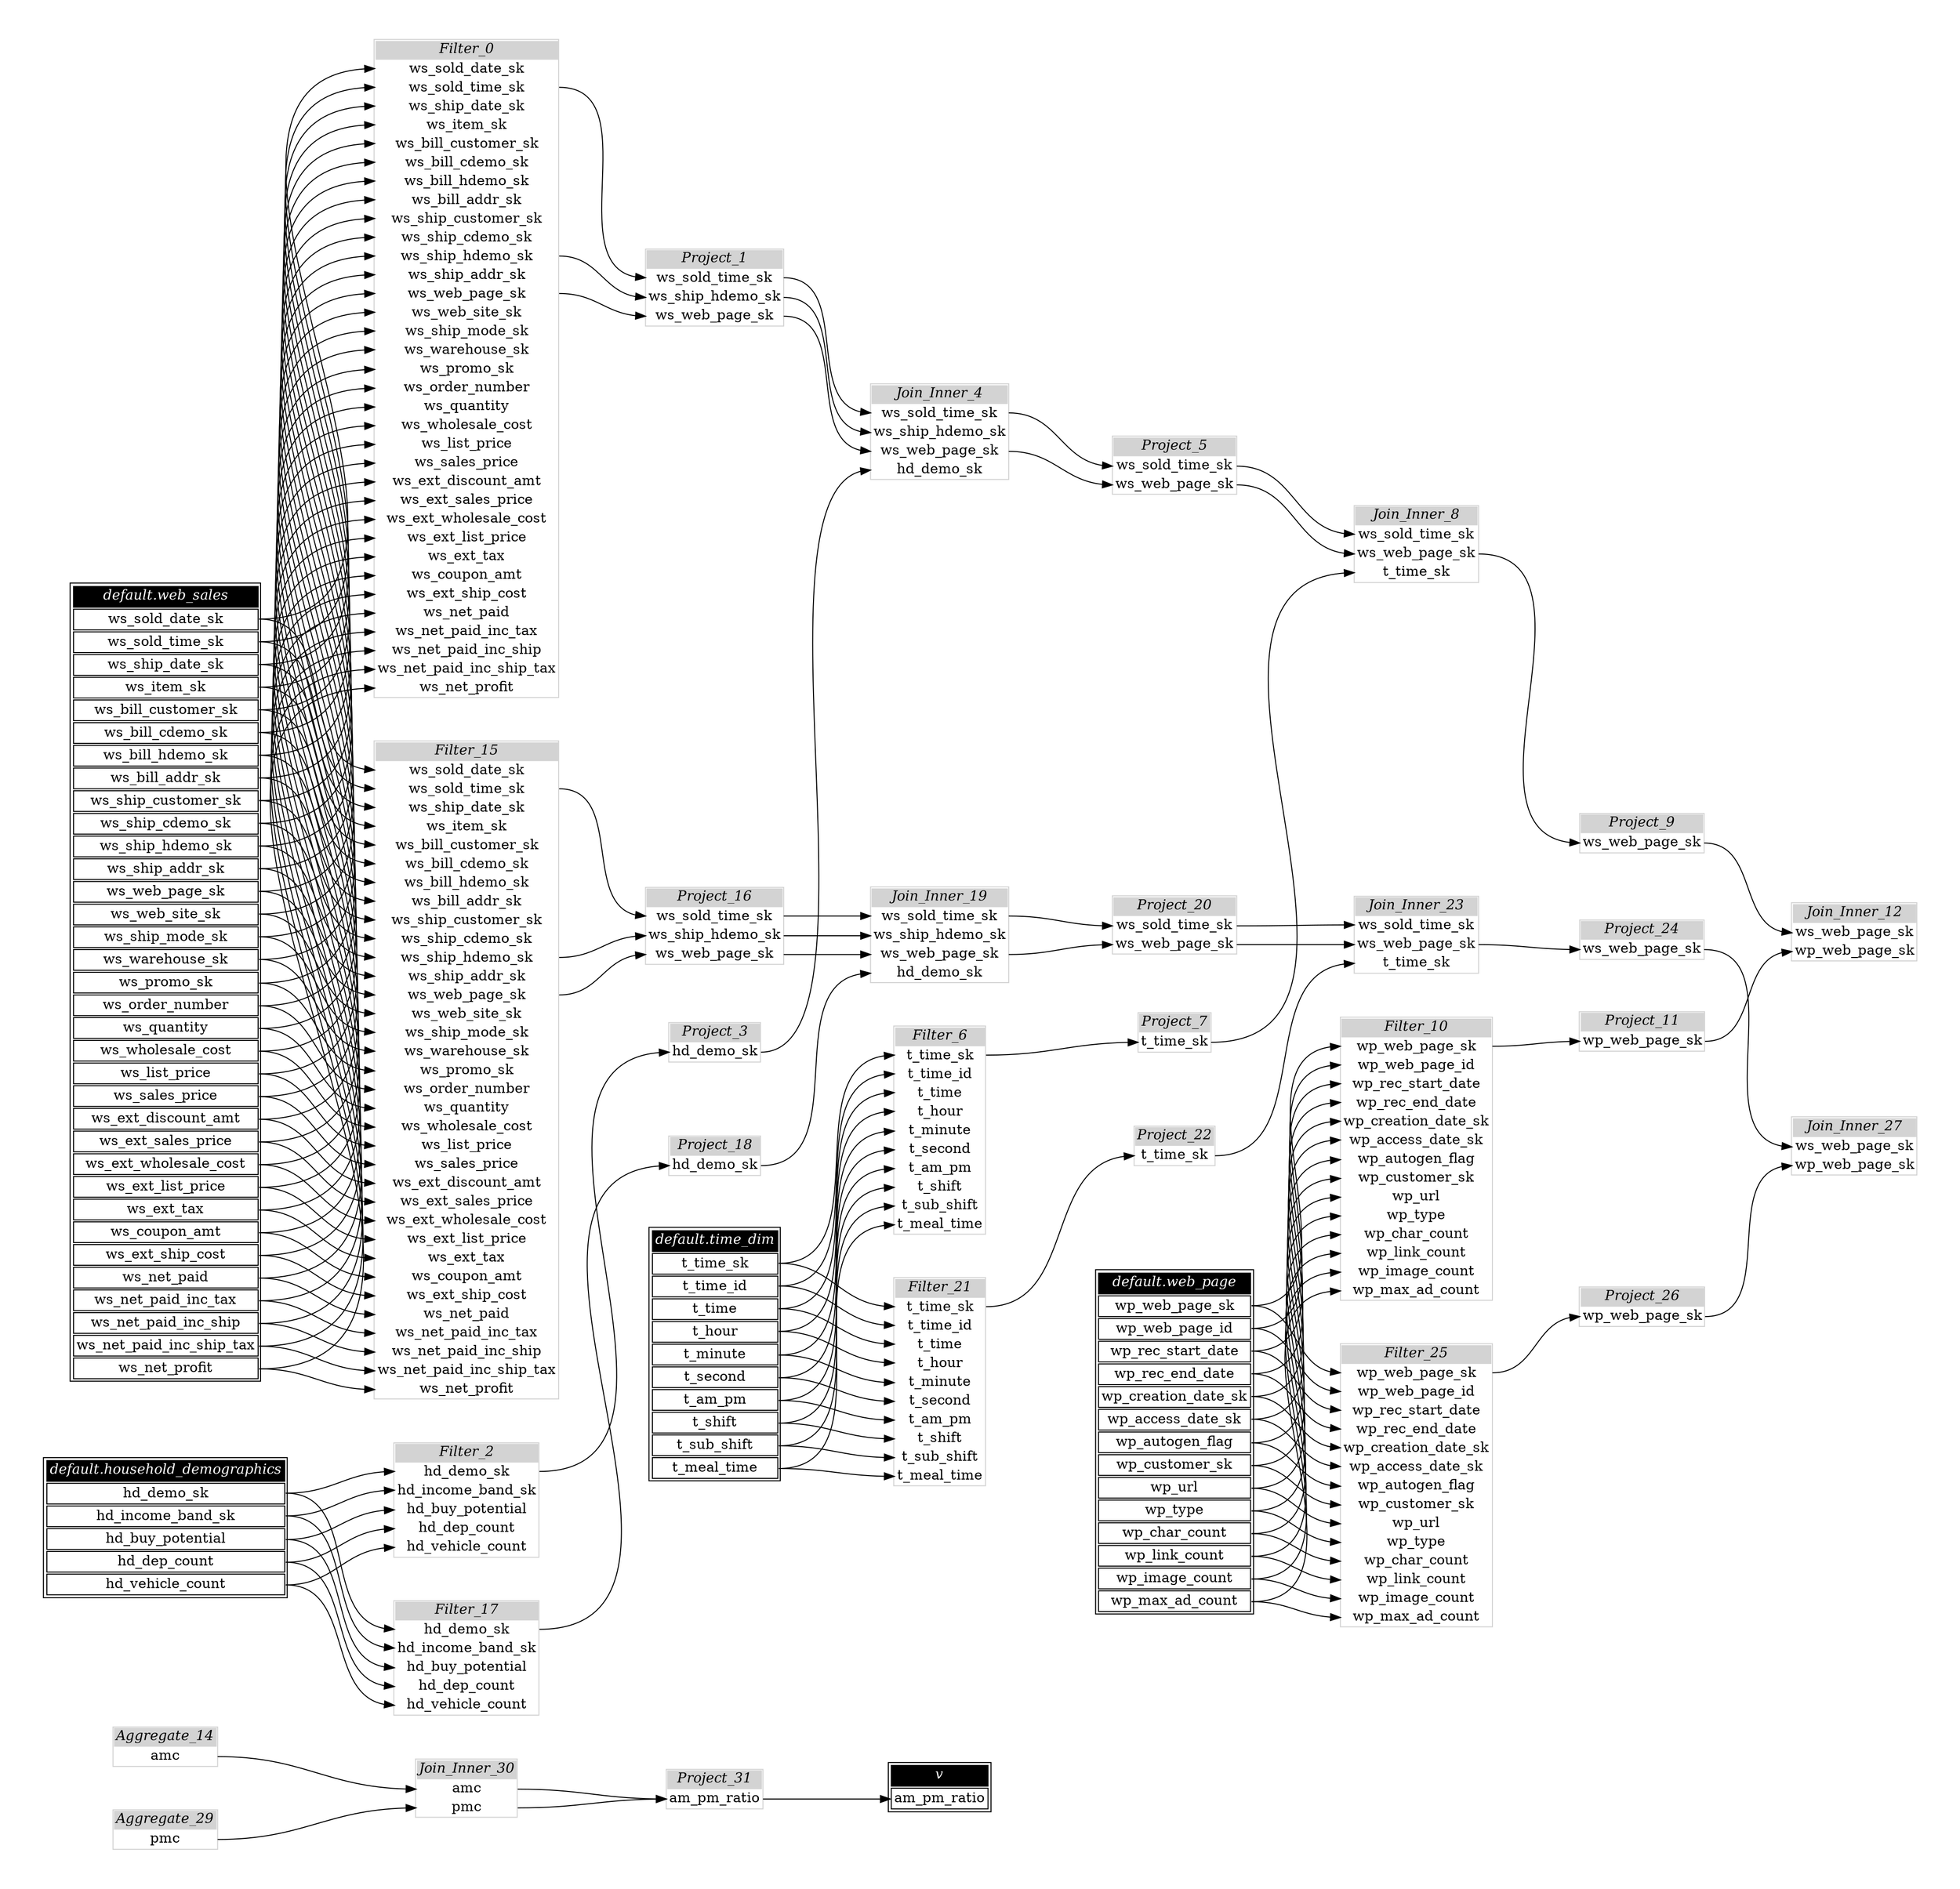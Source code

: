 // Automatically generated by TPCDSFlowTestSuite


digraph {
  graph [pad="0.5" nodesep="0.5" ranksep="1" fontname="Helvetica" rankdir=LR];
  node [shape=plaintext]

  
"Aggregate_14" [label=<
<table color="lightgray" border="1" cellborder="0" cellspacing="0">
  <tr><td bgcolor="lightgray" port="nodeName"><i>Aggregate_14</i></td></tr>
  <tr><td port="0">amc</td></tr>
</table>>];
       

"Aggregate_29" [label=<
<table color="lightgray" border="1" cellborder="0" cellspacing="0">
  <tr><td bgcolor="lightgray" port="nodeName"><i>Aggregate_29</i></td></tr>
  <tr><td port="0">pmc</td></tr>
</table>>];
       

"Filter_0" [label=<
<table color="lightgray" border="1" cellborder="0" cellspacing="0">
  <tr><td bgcolor="lightgray" port="nodeName"><i>Filter_0</i></td></tr>
  <tr><td port="0">ws_sold_date_sk</td></tr>
<tr><td port="1">ws_sold_time_sk</td></tr>
<tr><td port="2">ws_ship_date_sk</td></tr>
<tr><td port="3">ws_item_sk</td></tr>
<tr><td port="4">ws_bill_customer_sk</td></tr>
<tr><td port="5">ws_bill_cdemo_sk</td></tr>
<tr><td port="6">ws_bill_hdemo_sk</td></tr>
<tr><td port="7">ws_bill_addr_sk</td></tr>
<tr><td port="8">ws_ship_customer_sk</td></tr>
<tr><td port="9">ws_ship_cdemo_sk</td></tr>
<tr><td port="10">ws_ship_hdemo_sk</td></tr>
<tr><td port="11">ws_ship_addr_sk</td></tr>
<tr><td port="12">ws_web_page_sk</td></tr>
<tr><td port="13">ws_web_site_sk</td></tr>
<tr><td port="14">ws_ship_mode_sk</td></tr>
<tr><td port="15">ws_warehouse_sk</td></tr>
<tr><td port="16">ws_promo_sk</td></tr>
<tr><td port="17">ws_order_number</td></tr>
<tr><td port="18">ws_quantity</td></tr>
<tr><td port="19">ws_wholesale_cost</td></tr>
<tr><td port="20">ws_list_price</td></tr>
<tr><td port="21">ws_sales_price</td></tr>
<tr><td port="22">ws_ext_discount_amt</td></tr>
<tr><td port="23">ws_ext_sales_price</td></tr>
<tr><td port="24">ws_ext_wholesale_cost</td></tr>
<tr><td port="25">ws_ext_list_price</td></tr>
<tr><td port="26">ws_ext_tax</td></tr>
<tr><td port="27">ws_coupon_amt</td></tr>
<tr><td port="28">ws_ext_ship_cost</td></tr>
<tr><td port="29">ws_net_paid</td></tr>
<tr><td port="30">ws_net_paid_inc_tax</td></tr>
<tr><td port="31">ws_net_paid_inc_ship</td></tr>
<tr><td port="32">ws_net_paid_inc_ship_tax</td></tr>
<tr><td port="33">ws_net_profit</td></tr>
</table>>];
       

"Filter_10" [label=<
<table color="lightgray" border="1" cellborder="0" cellspacing="0">
  <tr><td bgcolor="lightgray" port="nodeName"><i>Filter_10</i></td></tr>
  <tr><td port="0">wp_web_page_sk</td></tr>
<tr><td port="1">wp_web_page_id</td></tr>
<tr><td port="2">wp_rec_start_date</td></tr>
<tr><td port="3">wp_rec_end_date</td></tr>
<tr><td port="4">wp_creation_date_sk</td></tr>
<tr><td port="5">wp_access_date_sk</td></tr>
<tr><td port="6">wp_autogen_flag</td></tr>
<tr><td port="7">wp_customer_sk</td></tr>
<tr><td port="8">wp_url</td></tr>
<tr><td port="9">wp_type</td></tr>
<tr><td port="10">wp_char_count</td></tr>
<tr><td port="11">wp_link_count</td></tr>
<tr><td port="12">wp_image_count</td></tr>
<tr><td port="13">wp_max_ad_count</td></tr>
</table>>];
       

"Filter_15" [label=<
<table color="lightgray" border="1" cellborder="0" cellspacing="0">
  <tr><td bgcolor="lightgray" port="nodeName"><i>Filter_15</i></td></tr>
  <tr><td port="0">ws_sold_date_sk</td></tr>
<tr><td port="1">ws_sold_time_sk</td></tr>
<tr><td port="2">ws_ship_date_sk</td></tr>
<tr><td port="3">ws_item_sk</td></tr>
<tr><td port="4">ws_bill_customer_sk</td></tr>
<tr><td port="5">ws_bill_cdemo_sk</td></tr>
<tr><td port="6">ws_bill_hdemo_sk</td></tr>
<tr><td port="7">ws_bill_addr_sk</td></tr>
<tr><td port="8">ws_ship_customer_sk</td></tr>
<tr><td port="9">ws_ship_cdemo_sk</td></tr>
<tr><td port="10">ws_ship_hdemo_sk</td></tr>
<tr><td port="11">ws_ship_addr_sk</td></tr>
<tr><td port="12">ws_web_page_sk</td></tr>
<tr><td port="13">ws_web_site_sk</td></tr>
<tr><td port="14">ws_ship_mode_sk</td></tr>
<tr><td port="15">ws_warehouse_sk</td></tr>
<tr><td port="16">ws_promo_sk</td></tr>
<tr><td port="17">ws_order_number</td></tr>
<tr><td port="18">ws_quantity</td></tr>
<tr><td port="19">ws_wholesale_cost</td></tr>
<tr><td port="20">ws_list_price</td></tr>
<tr><td port="21">ws_sales_price</td></tr>
<tr><td port="22">ws_ext_discount_amt</td></tr>
<tr><td port="23">ws_ext_sales_price</td></tr>
<tr><td port="24">ws_ext_wholesale_cost</td></tr>
<tr><td port="25">ws_ext_list_price</td></tr>
<tr><td port="26">ws_ext_tax</td></tr>
<tr><td port="27">ws_coupon_amt</td></tr>
<tr><td port="28">ws_ext_ship_cost</td></tr>
<tr><td port="29">ws_net_paid</td></tr>
<tr><td port="30">ws_net_paid_inc_tax</td></tr>
<tr><td port="31">ws_net_paid_inc_ship</td></tr>
<tr><td port="32">ws_net_paid_inc_ship_tax</td></tr>
<tr><td port="33">ws_net_profit</td></tr>
</table>>];
       

"Filter_17" [label=<
<table color="lightgray" border="1" cellborder="0" cellspacing="0">
  <tr><td bgcolor="lightgray" port="nodeName"><i>Filter_17</i></td></tr>
  <tr><td port="0">hd_demo_sk</td></tr>
<tr><td port="1">hd_income_band_sk</td></tr>
<tr><td port="2">hd_buy_potential</td></tr>
<tr><td port="3">hd_dep_count</td></tr>
<tr><td port="4">hd_vehicle_count</td></tr>
</table>>];
       

"Filter_2" [label=<
<table color="lightgray" border="1" cellborder="0" cellspacing="0">
  <tr><td bgcolor="lightgray" port="nodeName"><i>Filter_2</i></td></tr>
  <tr><td port="0">hd_demo_sk</td></tr>
<tr><td port="1">hd_income_band_sk</td></tr>
<tr><td port="2">hd_buy_potential</td></tr>
<tr><td port="3">hd_dep_count</td></tr>
<tr><td port="4">hd_vehicle_count</td></tr>
</table>>];
       

"Filter_21" [label=<
<table color="lightgray" border="1" cellborder="0" cellspacing="0">
  <tr><td bgcolor="lightgray" port="nodeName"><i>Filter_21</i></td></tr>
  <tr><td port="0">t_time_sk</td></tr>
<tr><td port="1">t_time_id</td></tr>
<tr><td port="2">t_time</td></tr>
<tr><td port="3">t_hour</td></tr>
<tr><td port="4">t_minute</td></tr>
<tr><td port="5">t_second</td></tr>
<tr><td port="6">t_am_pm</td></tr>
<tr><td port="7">t_shift</td></tr>
<tr><td port="8">t_sub_shift</td></tr>
<tr><td port="9">t_meal_time</td></tr>
</table>>];
       

"Filter_25" [label=<
<table color="lightgray" border="1" cellborder="0" cellspacing="0">
  <tr><td bgcolor="lightgray" port="nodeName"><i>Filter_25</i></td></tr>
  <tr><td port="0">wp_web_page_sk</td></tr>
<tr><td port="1">wp_web_page_id</td></tr>
<tr><td port="2">wp_rec_start_date</td></tr>
<tr><td port="3">wp_rec_end_date</td></tr>
<tr><td port="4">wp_creation_date_sk</td></tr>
<tr><td port="5">wp_access_date_sk</td></tr>
<tr><td port="6">wp_autogen_flag</td></tr>
<tr><td port="7">wp_customer_sk</td></tr>
<tr><td port="8">wp_url</td></tr>
<tr><td port="9">wp_type</td></tr>
<tr><td port="10">wp_char_count</td></tr>
<tr><td port="11">wp_link_count</td></tr>
<tr><td port="12">wp_image_count</td></tr>
<tr><td port="13">wp_max_ad_count</td></tr>
</table>>];
       

"Filter_6" [label=<
<table color="lightgray" border="1" cellborder="0" cellspacing="0">
  <tr><td bgcolor="lightgray" port="nodeName"><i>Filter_6</i></td></tr>
  <tr><td port="0">t_time_sk</td></tr>
<tr><td port="1">t_time_id</td></tr>
<tr><td port="2">t_time</td></tr>
<tr><td port="3">t_hour</td></tr>
<tr><td port="4">t_minute</td></tr>
<tr><td port="5">t_second</td></tr>
<tr><td port="6">t_am_pm</td></tr>
<tr><td port="7">t_shift</td></tr>
<tr><td port="8">t_sub_shift</td></tr>
<tr><td port="9">t_meal_time</td></tr>
</table>>];
       

"Join_Inner_12" [label=<
<table color="lightgray" border="1" cellborder="0" cellspacing="0">
  <tr><td bgcolor="lightgray" port="nodeName"><i>Join_Inner_12</i></td></tr>
  <tr><td port="0">ws_web_page_sk</td></tr>
<tr><td port="1">wp_web_page_sk</td></tr>
</table>>];
       

"Join_Inner_19" [label=<
<table color="lightgray" border="1" cellborder="0" cellspacing="0">
  <tr><td bgcolor="lightgray" port="nodeName"><i>Join_Inner_19</i></td></tr>
  <tr><td port="0">ws_sold_time_sk</td></tr>
<tr><td port="1">ws_ship_hdemo_sk</td></tr>
<tr><td port="2">ws_web_page_sk</td></tr>
<tr><td port="3">hd_demo_sk</td></tr>
</table>>];
       

"Join_Inner_23" [label=<
<table color="lightgray" border="1" cellborder="0" cellspacing="0">
  <tr><td bgcolor="lightgray" port="nodeName"><i>Join_Inner_23</i></td></tr>
  <tr><td port="0">ws_sold_time_sk</td></tr>
<tr><td port="1">ws_web_page_sk</td></tr>
<tr><td port="2">t_time_sk</td></tr>
</table>>];
       

"Join_Inner_27" [label=<
<table color="lightgray" border="1" cellborder="0" cellspacing="0">
  <tr><td bgcolor="lightgray" port="nodeName"><i>Join_Inner_27</i></td></tr>
  <tr><td port="0">ws_web_page_sk</td></tr>
<tr><td port="1">wp_web_page_sk</td></tr>
</table>>];
       

"Join_Inner_30" [label=<
<table color="lightgray" border="1" cellborder="0" cellspacing="0">
  <tr><td bgcolor="lightgray" port="nodeName"><i>Join_Inner_30</i></td></tr>
  <tr><td port="0">amc</td></tr>
<tr><td port="1">pmc</td></tr>
</table>>];
       

"Join_Inner_4" [label=<
<table color="lightgray" border="1" cellborder="0" cellspacing="0">
  <tr><td bgcolor="lightgray" port="nodeName"><i>Join_Inner_4</i></td></tr>
  <tr><td port="0">ws_sold_time_sk</td></tr>
<tr><td port="1">ws_ship_hdemo_sk</td></tr>
<tr><td port="2">ws_web_page_sk</td></tr>
<tr><td port="3">hd_demo_sk</td></tr>
</table>>];
       

"Join_Inner_8" [label=<
<table color="lightgray" border="1" cellborder="0" cellspacing="0">
  <tr><td bgcolor="lightgray" port="nodeName"><i>Join_Inner_8</i></td></tr>
  <tr><td port="0">ws_sold_time_sk</td></tr>
<tr><td port="1">ws_web_page_sk</td></tr>
<tr><td port="2">t_time_sk</td></tr>
</table>>];
       

"Project_1" [label=<
<table color="lightgray" border="1" cellborder="0" cellspacing="0">
  <tr><td bgcolor="lightgray" port="nodeName"><i>Project_1</i></td></tr>
  <tr><td port="0">ws_sold_time_sk</td></tr>
<tr><td port="1">ws_ship_hdemo_sk</td></tr>
<tr><td port="2">ws_web_page_sk</td></tr>
</table>>];
       

"Project_11" [label=<
<table color="lightgray" border="1" cellborder="0" cellspacing="0">
  <tr><td bgcolor="lightgray" port="nodeName"><i>Project_11</i></td></tr>
  <tr><td port="0">wp_web_page_sk</td></tr>
</table>>];
       

"Project_16" [label=<
<table color="lightgray" border="1" cellborder="0" cellspacing="0">
  <tr><td bgcolor="lightgray" port="nodeName"><i>Project_16</i></td></tr>
  <tr><td port="0">ws_sold_time_sk</td></tr>
<tr><td port="1">ws_ship_hdemo_sk</td></tr>
<tr><td port="2">ws_web_page_sk</td></tr>
</table>>];
       

"Project_18" [label=<
<table color="lightgray" border="1" cellborder="0" cellspacing="0">
  <tr><td bgcolor="lightgray" port="nodeName"><i>Project_18</i></td></tr>
  <tr><td port="0">hd_demo_sk</td></tr>
</table>>];
       

"Project_20" [label=<
<table color="lightgray" border="1" cellborder="0" cellspacing="0">
  <tr><td bgcolor="lightgray" port="nodeName"><i>Project_20</i></td></tr>
  <tr><td port="0">ws_sold_time_sk</td></tr>
<tr><td port="1">ws_web_page_sk</td></tr>
</table>>];
       

"Project_22" [label=<
<table color="lightgray" border="1" cellborder="0" cellspacing="0">
  <tr><td bgcolor="lightgray" port="nodeName"><i>Project_22</i></td></tr>
  <tr><td port="0">t_time_sk</td></tr>
</table>>];
       

"Project_24" [label=<
<table color="lightgray" border="1" cellborder="0" cellspacing="0">
  <tr><td bgcolor="lightgray" port="nodeName"><i>Project_24</i></td></tr>
  <tr><td port="0">ws_web_page_sk</td></tr>
</table>>];
       

"Project_26" [label=<
<table color="lightgray" border="1" cellborder="0" cellspacing="0">
  <tr><td bgcolor="lightgray" port="nodeName"><i>Project_26</i></td></tr>
  <tr><td port="0">wp_web_page_sk</td></tr>
</table>>];
       

"Project_3" [label=<
<table color="lightgray" border="1" cellborder="0" cellspacing="0">
  <tr><td bgcolor="lightgray" port="nodeName"><i>Project_3</i></td></tr>
  <tr><td port="0">hd_demo_sk</td></tr>
</table>>];
       

"Project_31" [label=<
<table color="lightgray" border="1" cellborder="0" cellspacing="0">
  <tr><td bgcolor="lightgray" port="nodeName"><i>Project_31</i></td></tr>
  <tr><td port="0">am_pm_ratio</td></tr>
</table>>];
       

"Project_5" [label=<
<table color="lightgray" border="1" cellborder="0" cellspacing="0">
  <tr><td bgcolor="lightgray" port="nodeName"><i>Project_5</i></td></tr>
  <tr><td port="0">ws_sold_time_sk</td></tr>
<tr><td port="1">ws_web_page_sk</td></tr>
</table>>];
       

"Project_7" [label=<
<table color="lightgray" border="1" cellborder="0" cellspacing="0">
  <tr><td bgcolor="lightgray" port="nodeName"><i>Project_7</i></td></tr>
  <tr><td port="0">t_time_sk</td></tr>
</table>>];
       

"Project_9" [label=<
<table color="lightgray" border="1" cellborder="0" cellspacing="0">
  <tr><td bgcolor="lightgray" port="nodeName"><i>Project_9</i></td></tr>
  <tr><td port="0">ws_web_page_sk</td></tr>
</table>>];
       

"default.household_demographics" [color="black" label=<
<table>
  <tr><td bgcolor="black" port="nodeName"><i><font color="white">default.household_demographics</font></i></td></tr>
  <tr><td port="0">hd_demo_sk</td></tr>
<tr><td port="1">hd_income_band_sk</td></tr>
<tr><td port="2">hd_buy_potential</td></tr>
<tr><td port="3">hd_dep_count</td></tr>
<tr><td port="4">hd_vehicle_count</td></tr>
</table>>];
       

"default.time_dim" [color="black" label=<
<table>
  <tr><td bgcolor="black" port="nodeName"><i><font color="white">default.time_dim</font></i></td></tr>
  <tr><td port="0">t_time_sk</td></tr>
<tr><td port="1">t_time_id</td></tr>
<tr><td port="2">t_time</td></tr>
<tr><td port="3">t_hour</td></tr>
<tr><td port="4">t_minute</td></tr>
<tr><td port="5">t_second</td></tr>
<tr><td port="6">t_am_pm</td></tr>
<tr><td port="7">t_shift</td></tr>
<tr><td port="8">t_sub_shift</td></tr>
<tr><td port="9">t_meal_time</td></tr>
</table>>];
       

"default.web_page" [color="black" label=<
<table>
  <tr><td bgcolor="black" port="nodeName"><i><font color="white">default.web_page</font></i></td></tr>
  <tr><td port="0">wp_web_page_sk</td></tr>
<tr><td port="1">wp_web_page_id</td></tr>
<tr><td port="2">wp_rec_start_date</td></tr>
<tr><td port="3">wp_rec_end_date</td></tr>
<tr><td port="4">wp_creation_date_sk</td></tr>
<tr><td port="5">wp_access_date_sk</td></tr>
<tr><td port="6">wp_autogen_flag</td></tr>
<tr><td port="7">wp_customer_sk</td></tr>
<tr><td port="8">wp_url</td></tr>
<tr><td port="9">wp_type</td></tr>
<tr><td port="10">wp_char_count</td></tr>
<tr><td port="11">wp_link_count</td></tr>
<tr><td port="12">wp_image_count</td></tr>
<tr><td port="13">wp_max_ad_count</td></tr>
</table>>];
       

"default.web_sales" [color="black" label=<
<table>
  <tr><td bgcolor="black" port="nodeName"><i><font color="white">default.web_sales</font></i></td></tr>
  <tr><td port="0">ws_sold_date_sk</td></tr>
<tr><td port="1">ws_sold_time_sk</td></tr>
<tr><td port="2">ws_ship_date_sk</td></tr>
<tr><td port="3">ws_item_sk</td></tr>
<tr><td port="4">ws_bill_customer_sk</td></tr>
<tr><td port="5">ws_bill_cdemo_sk</td></tr>
<tr><td port="6">ws_bill_hdemo_sk</td></tr>
<tr><td port="7">ws_bill_addr_sk</td></tr>
<tr><td port="8">ws_ship_customer_sk</td></tr>
<tr><td port="9">ws_ship_cdemo_sk</td></tr>
<tr><td port="10">ws_ship_hdemo_sk</td></tr>
<tr><td port="11">ws_ship_addr_sk</td></tr>
<tr><td port="12">ws_web_page_sk</td></tr>
<tr><td port="13">ws_web_site_sk</td></tr>
<tr><td port="14">ws_ship_mode_sk</td></tr>
<tr><td port="15">ws_warehouse_sk</td></tr>
<tr><td port="16">ws_promo_sk</td></tr>
<tr><td port="17">ws_order_number</td></tr>
<tr><td port="18">ws_quantity</td></tr>
<tr><td port="19">ws_wholesale_cost</td></tr>
<tr><td port="20">ws_list_price</td></tr>
<tr><td port="21">ws_sales_price</td></tr>
<tr><td port="22">ws_ext_discount_amt</td></tr>
<tr><td port="23">ws_ext_sales_price</td></tr>
<tr><td port="24">ws_ext_wholesale_cost</td></tr>
<tr><td port="25">ws_ext_list_price</td></tr>
<tr><td port="26">ws_ext_tax</td></tr>
<tr><td port="27">ws_coupon_amt</td></tr>
<tr><td port="28">ws_ext_ship_cost</td></tr>
<tr><td port="29">ws_net_paid</td></tr>
<tr><td port="30">ws_net_paid_inc_tax</td></tr>
<tr><td port="31">ws_net_paid_inc_ship</td></tr>
<tr><td port="32">ws_net_paid_inc_ship_tax</td></tr>
<tr><td port="33">ws_net_profit</td></tr>
</table>>];
       

"v" [color="black" label=<
<table>
  <tr><td bgcolor="black" port="nodeName"><i><font color="white">v</font></i></td></tr>
  <tr><td port="0">am_pm_ratio</td></tr>
</table>>];
       
  "Aggregate_14":0 -> "Join_Inner_30":0;
"Aggregate_29":0 -> "Join_Inner_30":1;
"Filter_0":1 -> "Project_1":0;
"Filter_0":10 -> "Project_1":1;
"Filter_0":12 -> "Project_1":2;
"Filter_10":0 -> "Project_11":0;
"Filter_15":1 -> "Project_16":0;
"Filter_15":10 -> "Project_16":1;
"Filter_15":12 -> "Project_16":2;
"Filter_17":0 -> "Project_18":0;
"Filter_2":0 -> "Project_3":0;
"Filter_21":0 -> "Project_22":0;
"Filter_25":0 -> "Project_26":0;
"Filter_6":0 -> "Project_7":0;
"Join_Inner_19":0 -> "Project_20":0;
"Join_Inner_19":2 -> "Project_20":1;
"Join_Inner_23":1 -> "Project_24":0;
"Join_Inner_30":0 -> "Project_31":0;
"Join_Inner_30":1 -> "Project_31":0;
"Join_Inner_4":0 -> "Project_5":0;
"Join_Inner_4":2 -> "Project_5":1;
"Join_Inner_8":1 -> "Project_9":0;
"Project_1":0 -> "Join_Inner_4":0;
"Project_1":1 -> "Join_Inner_4":1;
"Project_1":2 -> "Join_Inner_4":2;
"Project_11":0 -> "Join_Inner_12":1;
"Project_16":0 -> "Join_Inner_19":0;
"Project_16":1 -> "Join_Inner_19":1;
"Project_16":2 -> "Join_Inner_19":2;
"Project_18":0 -> "Join_Inner_19":3;
"Project_20":0 -> "Join_Inner_23":0;
"Project_20":1 -> "Join_Inner_23":1;
"Project_22":0 -> "Join_Inner_23":2;
"Project_24":0 -> "Join_Inner_27":0;
"Project_26":0 -> "Join_Inner_27":1;
"Project_3":0 -> "Join_Inner_4":3;
"Project_31":0 -> "v":0;
"Project_5":0 -> "Join_Inner_8":0;
"Project_5":1 -> "Join_Inner_8":1;
"Project_7":0 -> "Join_Inner_8":2;
"Project_9":0 -> "Join_Inner_12":0;
"default.household_demographics":0 -> "Filter_17":0;
"default.household_demographics":0 -> "Filter_2":0;
"default.household_demographics":1 -> "Filter_17":1;
"default.household_demographics":1 -> "Filter_2":1;
"default.household_demographics":2 -> "Filter_17":2;
"default.household_demographics":2 -> "Filter_2":2;
"default.household_demographics":3 -> "Filter_17":3;
"default.household_demographics":3 -> "Filter_2":3;
"default.household_demographics":4 -> "Filter_17":4;
"default.household_demographics":4 -> "Filter_2":4;
"default.time_dim":0 -> "Filter_21":0;
"default.time_dim":0 -> "Filter_6":0;
"default.time_dim":1 -> "Filter_21":1;
"default.time_dim":1 -> "Filter_6":1;
"default.time_dim":2 -> "Filter_21":2;
"default.time_dim":2 -> "Filter_6":2;
"default.time_dim":3 -> "Filter_21":3;
"default.time_dim":3 -> "Filter_6":3;
"default.time_dim":4 -> "Filter_21":4;
"default.time_dim":4 -> "Filter_6":4;
"default.time_dim":5 -> "Filter_21":5;
"default.time_dim":5 -> "Filter_6":5;
"default.time_dim":6 -> "Filter_21":6;
"default.time_dim":6 -> "Filter_6":6;
"default.time_dim":7 -> "Filter_21":7;
"default.time_dim":7 -> "Filter_6":7;
"default.time_dim":8 -> "Filter_21":8;
"default.time_dim":8 -> "Filter_6":8;
"default.time_dim":9 -> "Filter_21":9;
"default.time_dim":9 -> "Filter_6":9;
"default.web_page":0 -> "Filter_10":0;
"default.web_page":0 -> "Filter_25":0;
"default.web_page":1 -> "Filter_10":1;
"default.web_page":1 -> "Filter_25":1;
"default.web_page":10 -> "Filter_10":10;
"default.web_page":10 -> "Filter_25":10;
"default.web_page":11 -> "Filter_10":11;
"default.web_page":11 -> "Filter_25":11;
"default.web_page":12 -> "Filter_10":12;
"default.web_page":12 -> "Filter_25":12;
"default.web_page":13 -> "Filter_10":13;
"default.web_page":13 -> "Filter_25":13;
"default.web_page":2 -> "Filter_10":2;
"default.web_page":2 -> "Filter_25":2;
"default.web_page":3 -> "Filter_10":3;
"default.web_page":3 -> "Filter_25":3;
"default.web_page":4 -> "Filter_10":4;
"default.web_page":4 -> "Filter_25":4;
"default.web_page":5 -> "Filter_10":5;
"default.web_page":5 -> "Filter_25":5;
"default.web_page":6 -> "Filter_10":6;
"default.web_page":6 -> "Filter_25":6;
"default.web_page":7 -> "Filter_10":7;
"default.web_page":7 -> "Filter_25":7;
"default.web_page":8 -> "Filter_10":8;
"default.web_page":8 -> "Filter_25":8;
"default.web_page":9 -> "Filter_10":9;
"default.web_page":9 -> "Filter_25":9;
"default.web_sales":0 -> "Filter_0":0;
"default.web_sales":0 -> "Filter_15":0;
"default.web_sales":1 -> "Filter_0":1;
"default.web_sales":1 -> "Filter_15":1;
"default.web_sales":10 -> "Filter_0":10;
"default.web_sales":10 -> "Filter_15":10;
"default.web_sales":11 -> "Filter_0":11;
"default.web_sales":11 -> "Filter_15":11;
"default.web_sales":12 -> "Filter_0":12;
"default.web_sales":12 -> "Filter_15":12;
"default.web_sales":13 -> "Filter_0":13;
"default.web_sales":13 -> "Filter_15":13;
"default.web_sales":14 -> "Filter_0":14;
"default.web_sales":14 -> "Filter_15":14;
"default.web_sales":15 -> "Filter_0":15;
"default.web_sales":15 -> "Filter_15":15;
"default.web_sales":16 -> "Filter_0":16;
"default.web_sales":16 -> "Filter_15":16;
"default.web_sales":17 -> "Filter_0":17;
"default.web_sales":17 -> "Filter_15":17;
"default.web_sales":18 -> "Filter_0":18;
"default.web_sales":18 -> "Filter_15":18;
"default.web_sales":19 -> "Filter_0":19;
"default.web_sales":19 -> "Filter_15":19;
"default.web_sales":2 -> "Filter_0":2;
"default.web_sales":2 -> "Filter_15":2;
"default.web_sales":20 -> "Filter_0":20;
"default.web_sales":20 -> "Filter_15":20;
"default.web_sales":21 -> "Filter_0":21;
"default.web_sales":21 -> "Filter_15":21;
"default.web_sales":22 -> "Filter_0":22;
"default.web_sales":22 -> "Filter_15":22;
"default.web_sales":23 -> "Filter_0":23;
"default.web_sales":23 -> "Filter_15":23;
"default.web_sales":24 -> "Filter_0":24;
"default.web_sales":24 -> "Filter_15":24;
"default.web_sales":25 -> "Filter_0":25;
"default.web_sales":25 -> "Filter_15":25;
"default.web_sales":26 -> "Filter_0":26;
"default.web_sales":26 -> "Filter_15":26;
"default.web_sales":27 -> "Filter_0":27;
"default.web_sales":27 -> "Filter_15":27;
"default.web_sales":28 -> "Filter_0":28;
"default.web_sales":28 -> "Filter_15":28;
"default.web_sales":29 -> "Filter_0":29;
"default.web_sales":29 -> "Filter_15":29;
"default.web_sales":3 -> "Filter_0":3;
"default.web_sales":3 -> "Filter_15":3;
"default.web_sales":30 -> "Filter_0":30;
"default.web_sales":30 -> "Filter_15":30;
"default.web_sales":31 -> "Filter_0":31;
"default.web_sales":31 -> "Filter_15":31;
"default.web_sales":32 -> "Filter_0":32;
"default.web_sales":32 -> "Filter_15":32;
"default.web_sales":33 -> "Filter_0":33;
"default.web_sales":33 -> "Filter_15":33;
"default.web_sales":4 -> "Filter_0":4;
"default.web_sales":4 -> "Filter_15":4;
"default.web_sales":5 -> "Filter_0":5;
"default.web_sales":5 -> "Filter_15":5;
"default.web_sales":6 -> "Filter_0":6;
"default.web_sales":6 -> "Filter_15":6;
"default.web_sales":7 -> "Filter_0":7;
"default.web_sales":7 -> "Filter_15":7;
"default.web_sales":8 -> "Filter_0":8;
"default.web_sales":8 -> "Filter_15":8;
"default.web_sales":9 -> "Filter_0":9;
"default.web_sales":9 -> "Filter_15":9;
}
       
